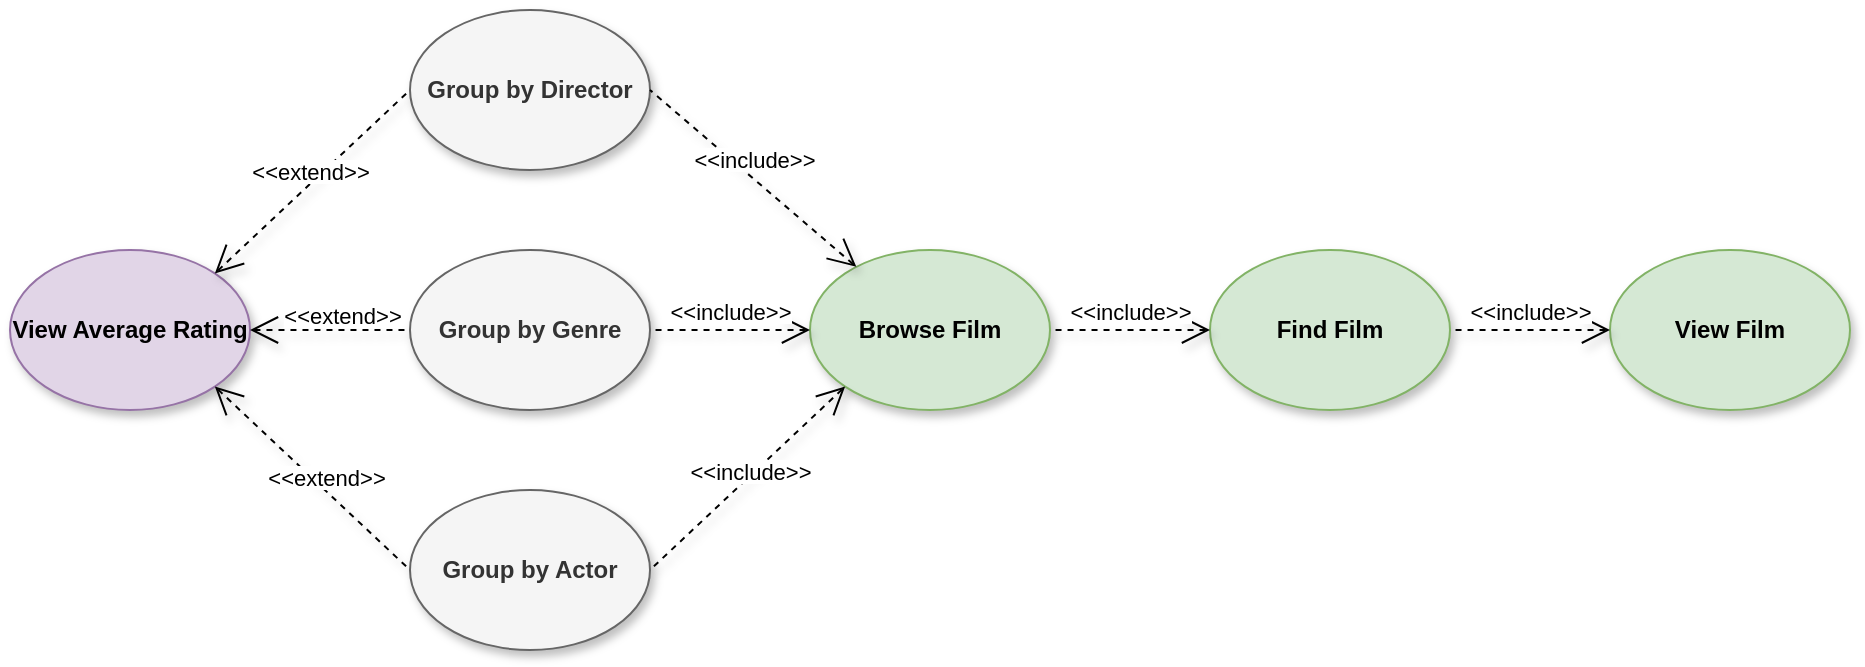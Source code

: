<mxfile version="12.1.0" type="device" pages="1"><diagram id="BbvuW23b8s510joW4BoM" name="Pagina-1"><mxGraphModel dx="2858" dy="897" grid="1" gridSize="10" guides="1" tooltips="1" connect="1" arrows="1" fold="1" page="1" pageScale="1" pageWidth="827" pageHeight="1169" math="0" shadow="0"><root><mxCell id="0"/><mxCell id="1" parent="0"/><mxCell id="rXhuvYQdS-iXs7rEf8o9-7" value="View Average Rating" style="ellipse;whiteSpace=wrap;html=1;fontStyle=1;fillColor=#e1d5e7;strokeColor=#9673a6;shadow=1;" parent="1" vertex="1"><mxGeometry x="-1601" y="200" width="120" height="80" as="geometry"/></mxCell><mxCell id="rXhuvYQdS-iXs7rEf8o9-8" value="Group by Director" style="ellipse;whiteSpace=wrap;html=1;fontStyle=1;fillColor=#f5f5f5;strokeColor=#666666;shadow=1;fontColor=#333333;" parent="1" vertex="1"><mxGeometry x="-1401" y="80" width="120" height="80" as="geometry"/></mxCell><mxCell id="rXhuvYQdS-iXs7rEf8o9-9" value="Group by Genre" style="ellipse;whiteSpace=wrap;html=1;fontStyle=1;fillColor=#f5f5f5;strokeColor=#666666;shadow=1;fontColor=#333333;" parent="1" vertex="1"><mxGeometry x="-1401" y="200" width="120" height="80" as="geometry"/></mxCell><mxCell id="rXhuvYQdS-iXs7rEf8o9-10" value="Group by Actor" style="ellipse;whiteSpace=wrap;html=1;fontStyle=1;fillColor=#f5f5f5;strokeColor=#666666;shadow=1;fontColor=#333333;" parent="1" vertex="1"><mxGeometry x="-1401" y="320" width="120" height="80" as="geometry"/></mxCell><mxCell id="rXhuvYQdS-iXs7rEf8o9-11" value="Browse Film" style="ellipse;whiteSpace=wrap;html=1;fontStyle=1;fillColor=#d5e8d4;strokeColor=#82b366;shadow=1;" parent="1" vertex="1"><mxGeometry x="-1201" y="200" width="120" height="80" as="geometry"/></mxCell><mxCell id="rXhuvYQdS-iXs7rEf8o9-12" value="Find Film" style="ellipse;whiteSpace=wrap;html=1;fontStyle=1;fillColor=#d5e8d4;strokeColor=#82b366;shadow=1;" parent="1" vertex="1"><mxGeometry x="-1001" y="200" width="120" height="80" as="geometry"/></mxCell><mxCell id="rXhuvYQdS-iXs7rEf8o9-13" value="&lt;span style=&quot;background-color: rgb(255 , 255 , 255)&quot;&gt;&amp;lt;&amp;lt;extend&amp;gt;&amp;gt;&lt;/span&gt;" style="edgeStyle=none;html=1;startArrow=open;endArrow=none;startSize=12;verticalAlign=bottom;dashed=1;labelBackgroundColor=none;entryX=0;entryY=0.5;entryDx=0;entryDy=0;shadow=1;exitX=1;exitY=0;exitDx=0;exitDy=0;" parent="1" source="rXhuvYQdS-iXs7rEf8o9-7" target="rXhuvYQdS-iXs7rEf8o9-8" edge="1"><mxGeometry x="-0.056" y="-2" width="160" relative="1" as="geometry"><mxPoint x="-861" y="-128" as="sourcePoint"/><mxPoint x="-701" y="92" as="targetPoint"/><mxPoint as="offset"/></mxGeometry></mxCell><mxCell id="rXhuvYQdS-iXs7rEf8o9-14" value="&lt;span style=&quot;background-color: rgb(255 , 255 , 255)&quot;&gt;&amp;lt;&amp;lt;extend&amp;gt;&amp;gt;&lt;/span&gt;" style="edgeStyle=none;html=1;startArrow=open;endArrow=none;startSize=12;verticalAlign=bottom;dashed=1;labelBackgroundColor=none;entryX=0;entryY=0.5;entryDx=0;entryDy=0;shadow=1;exitX=1;exitY=0.5;exitDx=0;exitDy=0;" parent="1" source="rXhuvYQdS-iXs7rEf8o9-7" target="rXhuvYQdS-iXs7rEf8o9-9" edge="1"><mxGeometry x="0.155" y="-2" width="160" relative="1" as="geometry"><mxPoint x="-1488.574" y="221.716" as="sourcePoint"/><mxPoint x="-1391" y="130.0" as="targetPoint"/><mxPoint as="offset"/></mxGeometry></mxCell><mxCell id="rXhuvYQdS-iXs7rEf8o9-15" value="&lt;span style=&quot;background-color: rgb(255 , 255 , 255)&quot;&gt;&amp;lt;&amp;lt;extend&amp;gt;&amp;gt;&lt;/span&gt;" style="edgeStyle=none;html=1;startArrow=open;endArrow=none;startSize=12;verticalAlign=bottom;dashed=1;labelBackgroundColor=none;entryX=0;entryY=0.5;entryDx=0;entryDy=0;shadow=1;exitX=1;exitY=1;exitDx=0;exitDy=0;" parent="1" source="rXhuvYQdS-iXs7rEf8o9-7" target="rXhuvYQdS-iXs7rEf8o9-10" edge="1"><mxGeometry x="0.155" y="-2" width="160" relative="1" as="geometry"><mxPoint x="-1471" y="250.0" as="sourcePoint"/><mxPoint x="-1391" y="250.0" as="targetPoint"/><mxPoint as="offset"/></mxGeometry></mxCell><mxCell id="rXhuvYQdS-iXs7rEf8o9-16" value="&lt;span style=&quot;background-color: rgb(255 , 255 , 255)&quot;&gt;&amp;lt;&amp;lt;include&amp;gt;&amp;gt;&lt;/span&gt;" style="edgeStyle=none;html=1;startArrow=open;endArrow=none;startSize=12;verticalAlign=bottom;dashed=1;labelBackgroundColor=none;entryX=1;entryY=0.5;entryDx=0;entryDy=0;shadow=1;exitX=0;exitY=1;exitDx=0;exitDy=0;" parent="1" source="rXhuvYQdS-iXs7rEf8o9-11" target="rXhuvYQdS-iXs7rEf8o9-10" edge="1"><mxGeometry x="0.047" y="5" width="160" relative="1" as="geometry"><mxPoint x="-701" y="212" as="sourcePoint"/><mxPoint x="-701" y="172" as="targetPoint"/><mxPoint as="offset"/></mxGeometry></mxCell><mxCell id="rXhuvYQdS-iXs7rEf8o9-17" value="&lt;span style=&quot;background-color: rgb(255 , 255 , 255)&quot;&gt;&amp;lt;&amp;lt;include&amp;gt;&amp;gt;&lt;/span&gt;" style="edgeStyle=none;html=1;startArrow=open;endArrow=none;startSize=12;verticalAlign=bottom;dashed=1;labelBackgroundColor=none;entryX=1;entryY=0.5;entryDx=0;entryDy=0;shadow=1;exitX=0;exitY=0.5;exitDx=0;exitDy=0;" parent="1" source="rXhuvYQdS-iXs7rEf8o9-11" target="rXhuvYQdS-iXs7rEf8o9-9" edge="1"><mxGeometry width="160" relative="1" as="geometry"><mxPoint x="-1173.426" y="278.284" as="sourcePoint"/><mxPoint x="-1271" y="370" as="targetPoint"/><mxPoint as="offset"/></mxGeometry></mxCell><mxCell id="rXhuvYQdS-iXs7rEf8o9-18" value="&lt;span style=&quot;background-color: rgb(255 , 255 , 255)&quot;&gt;&amp;lt;&amp;lt;include&amp;gt;&amp;gt;&lt;/span&gt;" style="edgeStyle=none;html=1;startArrow=open;endArrow=none;startSize=12;verticalAlign=bottom;dashed=1;labelBackgroundColor=none;entryX=1;entryY=0.5;entryDx=0;entryDy=0;shadow=1;" parent="1" source="rXhuvYQdS-iXs7rEf8o9-11" target="rXhuvYQdS-iXs7rEf8o9-8" edge="1"><mxGeometry width="160" relative="1" as="geometry"><mxPoint x="-1191" y="250" as="sourcePoint"/><mxPoint x="-1271" y="250" as="targetPoint"/><mxPoint as="offset"/></mxGeometry></mxCell><mxCell id="rXhuvYQdS-iXs7rEf8o9-19" value="&lt;span style=&quot;background-color: rgb(255 , 255 , 255)&quot;&gt;&amp;lt;&amp;lt;include&amp;gt;&amp;gt;&lt;/span&gt;" style="edgeStyle=none;html=1;startArrow=open;endArrow=none;startSize=12;verticalAlign=bottom;dashed=1;labelBackgroundColor=none;entryX=1;entryY=0.5;entryDx=0;entryDy=0;shadow=1;exitX=0;exitY=0.5;exitDx=0;exitDy=0;" parent="1" source="rXhuvYQdS-iXs7rEf8o9-12" target="rXhuvYQdS-iXs7rEf8o9-11" edge="1"><mxGeometry width="160" relative="1" as="geometry"><mxPoint x="-1167.836" y="218.426" as="sourcePoint"/><mxPoint x="-1271" y="130" as="targetPoint"/><mxPoint as="offset"/></mxGeometry></mxCell><mxCell id="5gTaq-IqwdGNIlDzm2XJ-1" value="View Film" style="ellipse;whiteSpace=wrap;html=1;fontStyle=1;fillColor=#d5e8d4;strokeColor=#82b366;shadow=1;" parent="1" vertex="1"><mxGeometry x="-801" y="200" width="120" height="80" as="geometry"/></mxCell><mxCell id="5gTaq-IqwdGNIlDzm2XJ-2" value="&lt;span style=&quot;background-color: rgb(255 , 255 , 255)&quot;&gt;&amp;lt;&amp;lt;include&amp;gt;&amp;gt;&lt;/span&gt;" style="edgeStyle=none;html=1;startArrow=open;endArrow=none;startSize=12;verticalAlign=bottom;dashed=1;labelBackgroundColor=none;shadow=1;exitX=0;exitY=0.5;exitDx=0;exitDy=0;entryX=1;entryY=0.5;entryDx=0;entryDy=0;" parent="1" source="5gTaq-IqwdGNIlDzm2XJ-1" target="rXhuvYQdS-iXs7rEf8o9-12" edge="1"><mxGeometry width="160" relative="1" as="geometry"><mxPoint x="-991.0" y="250" as="sourcePoint"/><mxPoint x="-840" y="220" as="targetPoint"/><mxPoint as="offset"/></mxGeometry></mxCell></root></mxGraphModel></diagram></mxfile>